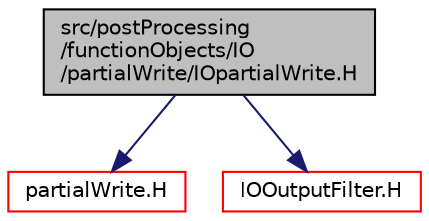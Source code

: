 digraph "src/postProcessing/functionObjects/IO/partialWrite/IOpartialWrite.H"
{
  bgcolor="transparent";
  edge [fontname="Helvetica",fontsize="10",labelfontname="Helvetica",labelfontsize="10"];
  node [fontname="Helvetica",fontsize="10",shape=record];
  Node1 [label="src/postProcessing\l/functionObjects/IO\l/partialWrite/IOpartialWrite.H",height=0.2,width=0.4,color="black", fillcolor="grey75", style="filled", fontcolor="black"];
  Node1 -> Node2 [color="midnightblue",fontsize="10",style="solid",fontname="Helvetica"];
  Node2 [label="partialWrite.H",height=0.2,width=0.4,color="red",URL="$a09251.html"];
  Node1 -> Node3 [color="midnightblue",fontsize="10",style="solid",fontname="Helvetica"];
  Node3 [label="IOOutputFilter.H",height=0.2,width=0.4,color="red",URL="$a07688.html"];
}
